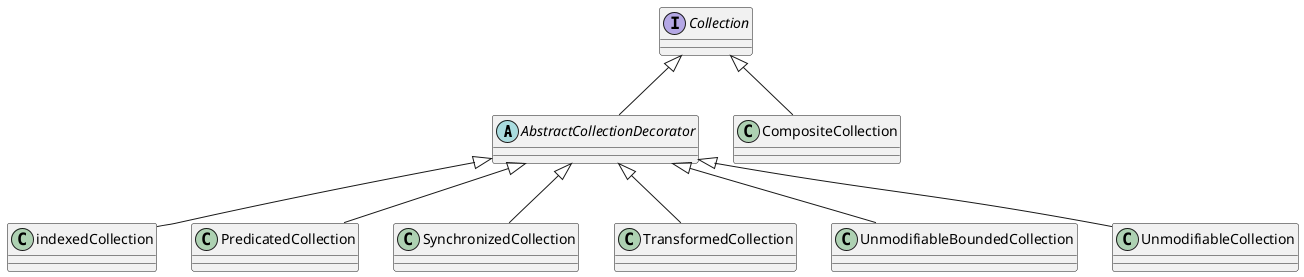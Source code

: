 @startuml

abstract class AbstractCollectionDecorator
interface Collection
class CompositeCollection
class indexedCollection
class PredicatedCollection
class SynchronizedCollection
class TransformedCollection
class UnmodifiableBoundedCollection
class UnmodifiableCollection

Collection <|-- AbstractCollectionDecorator
Collection <|-- CompositeCollection
AbstractCollectionDecorator <|-- indexedCollection
AbstractCollectionDecorator <|-- PredicatedCollection
AbstractCollectionDecorator <|-- SynchronizedCollection
AbstractCollectionDecorator <|-- TransformedCollection
AbstractCollectionDecorator <|-- UnmodifiableBoundedCollection
AbstractCollectionDecorator <|-- UnmodifiableCollection

@enduml